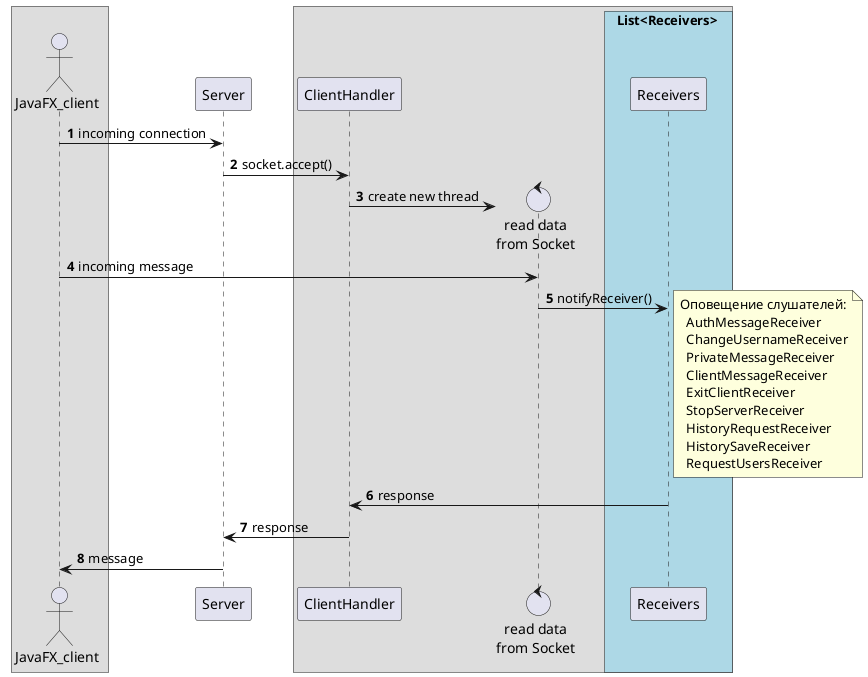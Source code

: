 @startuml
!pragma teoz true
'https://plantuml.com/sequence-diagram

autonumber

box
actor JavaFX_client
end box

JavaFX_client->Server:incoming connection

box
Server->ClientHandler: socket.accept()
create control "read data\nfrom Socket" as thread
ClientHandler->thread: create new thread
JavaFX_client->thread: incoming message
box List<Receivers> #LightBlue
thread->Receivers: notifyReceiver()
note right: Оповещение слушателей:\n  AuthMessageReceiver\n  ChangeUsernameReceiver\n  PrivateMessageReceiver\n  ClientMessageReceiver\n  ExitClientReceiver\n  StopServerReceiver\n  HistoryRequestReceiver\n  HistorySaveReceiver\n  RequestUsersReceiver

endbox
endbox
Receivers->ClientHandler: response
ClientHandler->Server: response
Server->JavaFX_client: message

@enduml